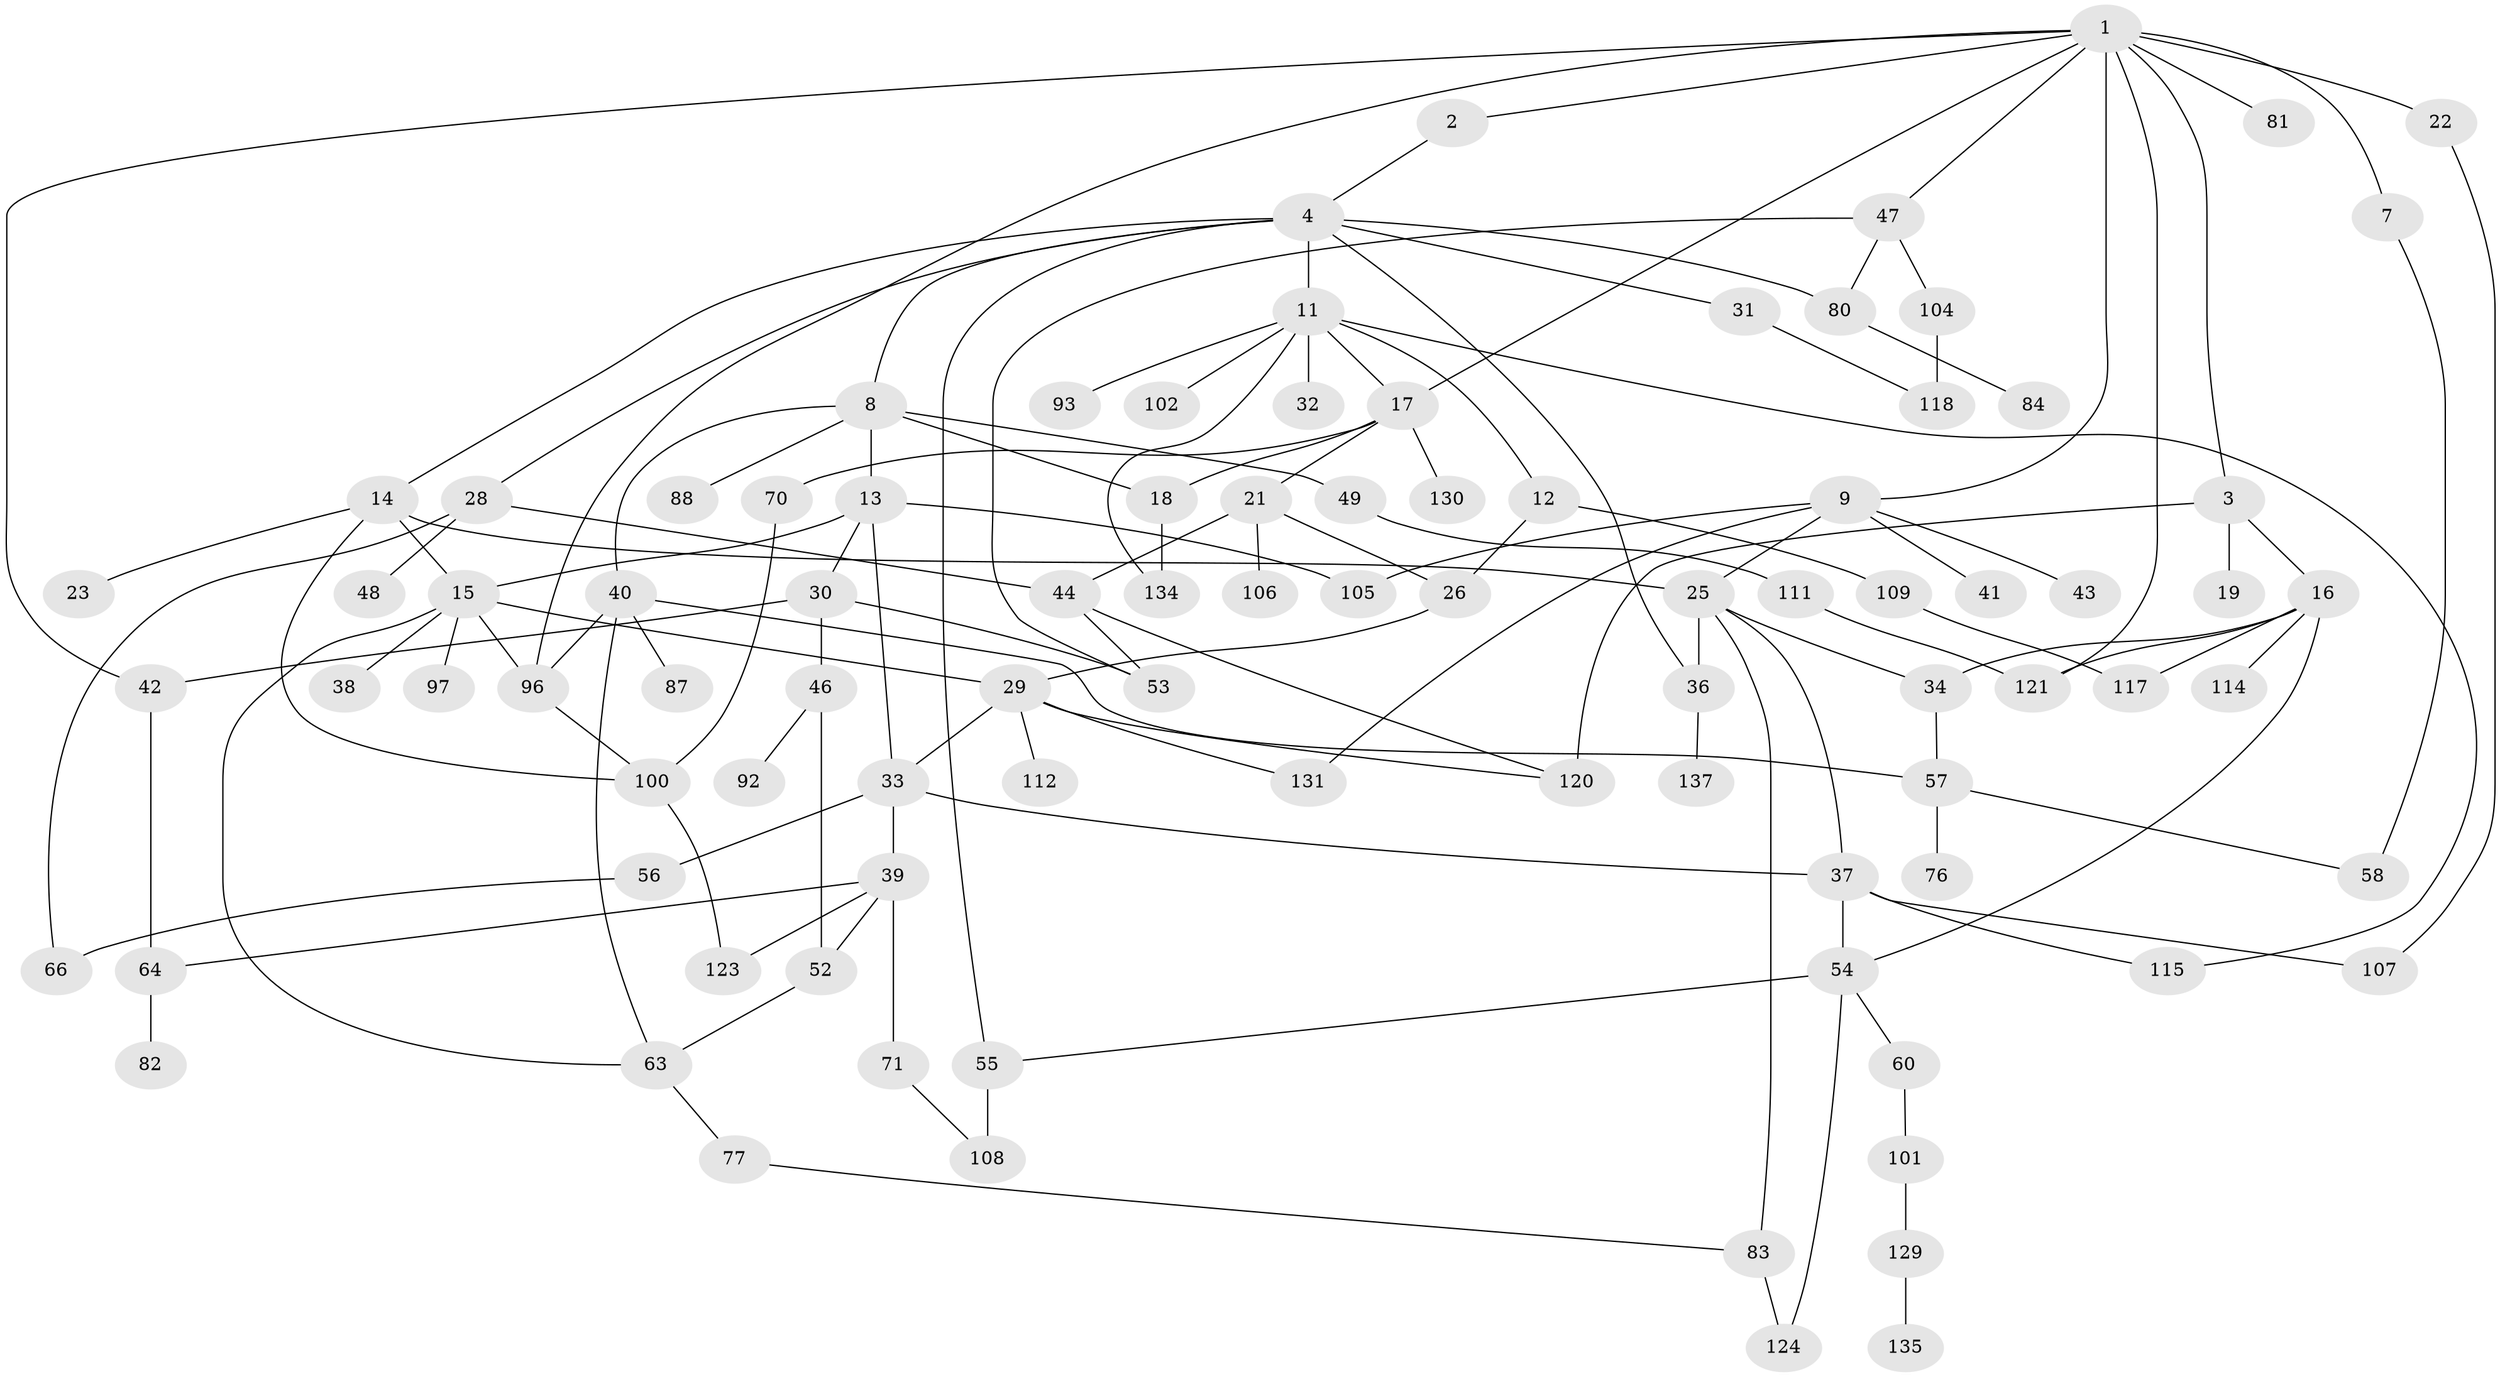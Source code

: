 // original degree distribution, {6: 0.036231884057971016, 2: 0.2898550724637681, 4: 0.10144927536231885, 7: 0.014492753623188406, 5: 0.050724637681159424, 8: 0.007246376811594203, 3: 0.2536231884057971, 1: 0.2463768115942029}
// Generated by graph-tools (version 1.1) at 2025/41/03/06/25 10:41:29]
// undirected, 92 vertices, 134 edges
graph export_dot {
graph [start="1"]
  node [color=gray90,style=filled];
  1 [super="+6"];
  2;
  3;
  4 [super="+5"];
  7;
  8 [super="+10"];
  9 [super="+20"];
  11 [super="+90"];
  12;
  13 [super="+27"];
  14 [super="+24"];
  15 [super="+45"];
  16 [super="+35"];
  17 [super="+59"];
  18 [super="+50"];
  19;
  21 [super="+85"];
  22;
  23;
  25 [super="+68"];
  26 [super="+74"];
  28 [super="+86"];
  29 [super="+78"];
  30 [super="+89"];
  31;
  32;
  33 [super="+132"];
  34;
  36 [super="+62"];
  37 [super="+73"];
  38;
  39 [super="+75"];
  40;
  41;
  42 [super="+119"];
  43;
  44 [super="+69"];
  46 [super="+51"];
  47 [super="+65"];
  48;
  49;
  52 [super="+99"];
  53 [super="+95"];
  54 [super="+67"];
  55 [super="+94"];
  56 [super="+79"];
  57 [super="+61"];
  58 [super="+98"];
  60;
  63;
  64;
  66;
  70 [super="+72"];
  71 [super="+91"];
  76;
  77;
  80 [super="+113"];
  81;
  82;
  83 [super="+116"];
  84;
  87;
  88 [super="+103"];
  92;
  93;
  96 [super="+138"];
  97;
  100 [super="+136"];
  101;
  102;
  104;
  105;
  106;
  107;
  108 [super="+128"];
  109 [super="+110"];
  111 [super="+127"];
  112;
  114;
  115;
  117;
  118 [super="+122"];
  120 [super="+133"];
  121 [super="+126"];
  123;
  124 [super="+125"];
  129;
  130;
  131;
  134;
  135;
  137;
  1 -- 2;
  1 -- 3;
  1 -- 7;
  1 -- 42;
  1 -- 121;
  1 -- 81;
  1 -- 17;
  1 -- 22;
  1 -- 9;
  1 -- 47;
  1 -- 96;
  2 -- 4;
  3 -- 16;
  3 -- 19;
  3 -- 120;
  4 -- 8;
  4 -- 11;
  4 -- 14;
  4 -- 36;
  4 -- 55;
  4 -- 80;
  4 -- 28;
  4 -- 31;
  7 -- 58;
  8 -- 40;
  8 -- 88;
  8 -- 49;
  8 -- 18;
  8 -- 13;
  9 -- 41;
  9 -- 43;
  9 -- 131;
  9 -- 105;
  9 -- 25;
  11 -- 12;
  11 -- 32;
  11 -- 102;
  11 -- 115;
  11 -- 134;
  11 -- 17;
  11 -- 93;
  12 -- 26;
  12 -- 109;
  13 -- 33;
  13 -- 105;
  13 -- 15;
  13 -- 30;
  14 -- 15;
  14 -- 23;
  14 -- 25;
  14 -- 100;
  15 -- 38;
  15 -- 96;
  15 -- 97;
  15 -- 63;
  15 -- 29;
  16 -- 54;
  16 -- 117;
  16 -- 34;
  16 -- 121;
  16 -- 114;
  17 -- 21;
  17 -- 70;
  17 -- 130;
  17 -- 18;
  18 -- 134;
  21 -- 44;
  21 -- 26;
  21 -- 106;
  22 -- 107;
  25 -- 34;
  25 -- 83;
  25 -- 36;
  25 -- 37;
  26 -- 29;
  28 -- 48;
  28 -- 66;
  28 -- 44;
  29 -- 112;
  29 -- 120;
  29 -- 33;
  29 -- 131;
  30 -- 46;
  30 -- 53;
  30 -- 42;
  31 -- 118;
  33 -- 37;
  33 -- 39;
  33 -- 56;
  34 -- 57;
  36 -- 137;
  37 -- 107;
  37 -- 115;
  37 -- 54;
  39 -- 52;
  39 -- 71;
  39 -- 123;
  39 -- 64;
  40 -- 63;
  40 -- 87;
  40 -- 57;
  40 -- 96;
  42 -- 64;
  44 -- 120;
  44 -- 53;
  46 -- 52;
  46 -- 92;
  47 -- 80;
  47 -- 104;
  47 -- 53;
  49 -- 111;
  52 -- 63;
  54 -- 60;
  54 -- 124;
  54 -- 55;
  55 -- 108 [weight=2];
  56 -- 66;
  57 -- 58;
  57 -- 76;
  60 -- 101;
  63 -- 77;
  64 -- 82;
  70 -- 100;
  71 -- 108;
  77 -- 83;
  80 -- 84;
  83 -- 124;
  96 -- 100;
  100 -- 123;
  101 -- 129;
  104 -- 118;
  109 -- 117;
  111 -- 121;
  129 -- 135;
}
